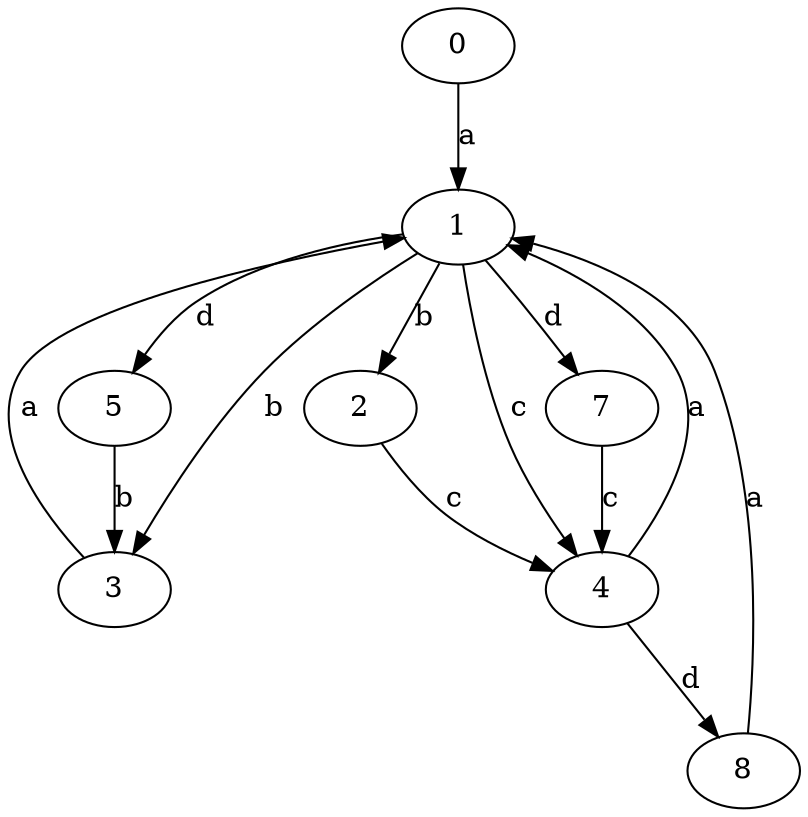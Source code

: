 strict digraph  {
0;
1;
2;
3;
4;
5;
7;
8;
0 -> 1  [label=a];
1 -> 2  [label=b];
1 -> 3  [label=b];
1 -> 4  [label=c];
1 -> 5  [label=d];
1 -> 7  [label=d];
2 -> 4  [label=c];
3 -> 1  [label=a];
4 -> 1  [label=a];
4 -> 8  [label=d];
5 -> 3  [label=b];
7 -> 4  [label=c];
8 -> 1  [label=a];
}
